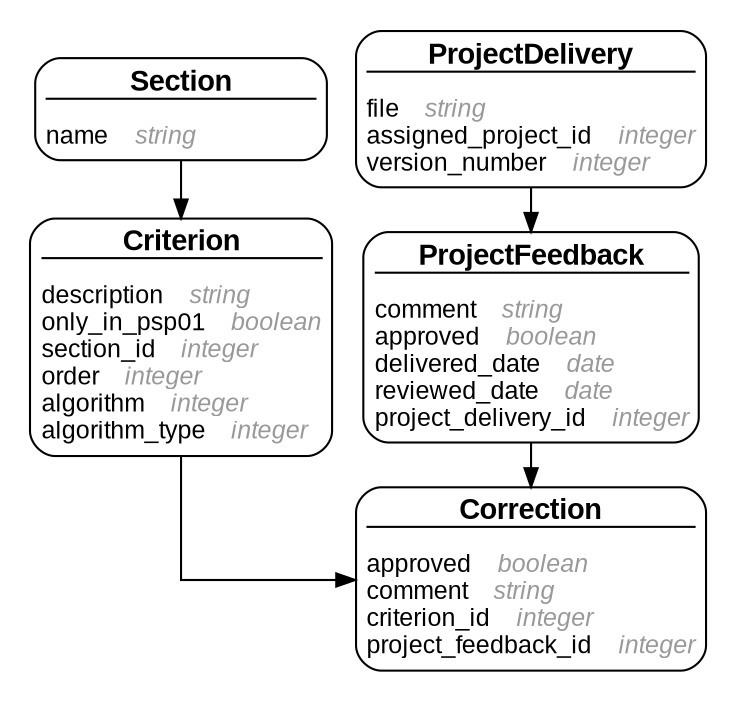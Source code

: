 digraph App {
rankdir = "TB";
ranksep = "0.2";
nodesep = "0.2";
pad = "0.2,0.2";
margin = "0,0";
concentrate = "false";
labelloc = "t";
fontsize = "12";
fontname = "Arial Bold";
splines = "ortho";
node[ shape  =  "Mrecord" , fontsize  =  "12" , fontname  =  "Arial" , margin  =  "0.07,0.05" , penwidth  =  "1.0"];
edge[ fontname  =  "Arial" , fontsize  =  "10" , dir  =  "both" , arrowsize  =  "0.9" , penwidth  =  "1.0" , labelangle  =  "32" , labeldistance  =  "1.8"];
rankdir = "TB";

m_Correction [label = <<table border="0" cellspacing="0" cellpadding="0">
  <tr><td><font face="Arial Bold" point-size="14">Correction</font></td></tr>
  <hr/>
  <tr><td>&nbsp;</td></tr>
  <tr><td align="left" width="130" port="approved">approved <font face="Arial Italic" color="grey60">   boolean</font></td></tr>
  <tr><td align="left" width="130" port="comment">comment <font face="Arial Italic" color="grey60">   string</font></td></tr>
  <tr><td align="left" width="130" port="criterion_id">criterion_id <font face="Arial Italic" color="grey60">   integer</font></td></tr>
  <tr><td align="left" width="130" port="project_feedback_id">project_feedback_id <font face="Arial Italic" color="grey60">   integer</font></td></tr>
</table>>];

m_Criterion [label = <<table border="0" cellspacing="0" cellpadding="0">
  <tr><td><font face="Arial Bold" point-size="14">Criterion</font></td></tr>
  <hr/>
  <tr><td>&nbsp;</td></tr>
  <tr><td align="left" width="130" port="description">description <font face="Arial Italic" color="grey60">   string</font></td></tr>
  <tr><td align="left" width="130" port="only_in_psp01">only_in_psp01 <font face="Arial Italic" color="grey60">   boolean</font></td></tr>
  <tr><td align="left" width="130" port="section_id">section_id <font face="Arial Italic" color="grey60">   integer</font></td></tr>
  <tr><td align="left" width="130" port="order">order <font face="Arial Italic" color="grey60">   integer</font></td></tr>
  <tr><td align="left" width="130" port="algorithm">algorithm <font face="Arial Italic" color="grey60">   integer</font></td></tr>
  <tr><td align="left" width="130" port="algorithm_type">algorithm_type <font face="Arial Italic" color="grey60">   integer</font></td></tr>
</table>>];

m_ProjectDelivery [label = <<table border="0" cellspacing="0" cellpadding="0">
  <tr><td><font face="Arial Bold" point-size="14">ProjectDelivery</font></td></tr>
  <hr/>
  <tr><td>&nbsp;</td></tr>
  <tr><td align="left" width="130" port="file">file <font face="Arial Italic" color="grey60">   string</font></td></tr>
  <tr><td align="left" width="130" port="assigned_project_id">assigned_project_id <font face="Arial Italic" color="grey60">   integer</font></td></tr>
  <tr><td align="left" width="130" port="version_number">version_number <font face="Arial Italic" color="grey60">   integer</font></td></tr>
</table>>];

m_ProjectFeedback [label = <<table border="0" cellspacing="0" cellpadding="0">
  <tr><td><font face="Arial Bold" point-size="14">ProjectFeedback</font></td></tr>
  <hr/>
  <tr><td>&nbsp;</td></tr>
  <tr><td align="left" width="130" port="comment">comment <font face="Arial Italic" color="grey60">   string</font></td></tr>
  <tr><td align="left" width="130" port="approved">approved <font face="Arial Italic" color="grey60">   boolean</font></td></tr>
  <tr><td align="left" width="130" port="delivered_date">delivered_date <font face="Arial Italic" color="grey60">   date</font></td></tr>
  <tr><td align="left" width="130" port="reviewed_date">reviewed_date <font face="Arial Italic" color="grey60">   date</font></td></tr>
  <tr><td align="left" width="130" port="project_delivery_id">project_delivery_id <font face="Arial Italic" color="grey60">   integer</font></td></tr>
</table>>];

m_Section [label = <<table border="0" cellspacing="0" cellpadding="0">
  <tr><td><font face="Arial Bold" point-size="14">Section</font></td></tr>
  <hr/>
  <tr><td>&nbsp;</td></tr>
  <tr><td align="left" width="130" port="name">name <font face="Arial Italic" color="grey60">   string</font></td></tr>
</table>>];

  m_Section -> m_Criterion [arrowhead = "normal", arrowtail = "none", weight = "2"];
  m_Criterion -> m_Correction [arrowhead = "normal", arrowtail = "none", weight = "1"];
  m_ProjectFeedback -> m_Correction [arrowhead = "normal", arrowtail = "none", weight = "2"];
  m_ProjectDelivery -> m_ProjectFeedback [arrowhead = "normal", arrowtail = "none", weight = "2"];
}